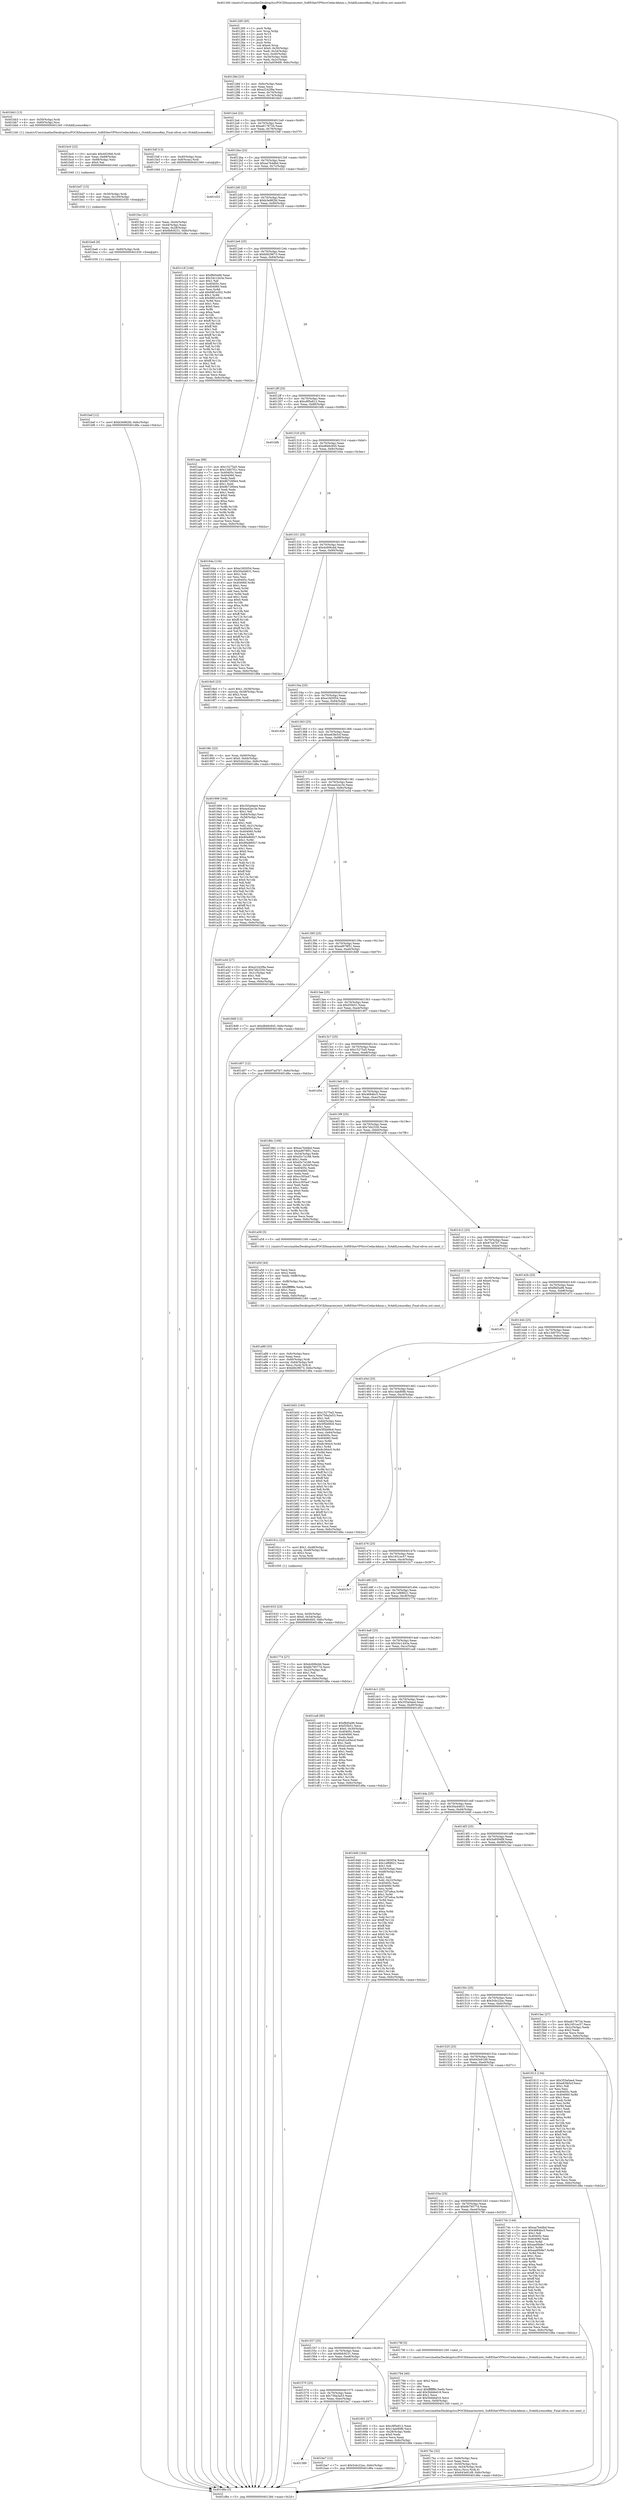 digraph "0x401260" {
  label = "0x401260 (/mnt/c/Users/mathe/Desktop/tcc/POCII/binaries/extr_SoftEtherVPNsrcCedarAdmin.c_StAddLicenseKey_Final-ollvm.out::main(0))"
  labelloc = "t"
  node[shape=record]

  Entry [label="",width=0.3,height=0.3,shape=circle,fillcolor=black,style=filled]
  "0x40128d" [label="{
     0x40128d [23]\l
     | [instrs]\l
     &nbsp;&nbsp;0x40128d \<+3\>: mov -0x6c(%rbp),%eax\l
     &nbsp;&nbsp;0x401290 \<+2\>: mov %eax,%ecx\l
     &nbsp;&nbsp;0x401292 \<+6\>: sub $0xa2242f9a,%ecx\l
     &nbsp;&nbsp;0x401298 \<+3\>: mov %eax,-0x70(%rbp)\l
     &nbsp;&nbsp;0x40129b \<+3\>: mov %ecx,-0x74(%rbp)\l
     &nbsp;&nbsp;0x40129e \<+6\>: je 0000000000401bb3 \<main+0x953\>\l
  }"]
  "0x401bb3" [label="{
     0x401bb3 [13]\l
     | [instrs]\l
     &nbsp;&nbsp;0x401bb3 \<+4\>: mov -0x50(%rbp),%rdi\l
     &nbsp;&nbsp;0x401bb7 \<+4\>: mov -0x60(%rbp),%rsi\l
     &nbsp;&nbsp;0x401bbb \<+5\>: call 0000000000401240 \<StAddLicenseKey\>\l
     | [calls]\l
     &nbsp;&nbsp;0x401240 \{1\} (/mnt/c/Users/mathe/Desktop/tcc/POCII/binaries/extr_SoftEtherVPNsrcCedarAdmin.c_StAddLicenseKey_Final-ollvm.out::StAddLicenseKey)\l
  }"]
  "0x4012a4" [label="{
     0x4012a4 [22]\l
     | [instrs]\l
     &nbsp;&nbsp;0x4012a4 \<+5\>: jmp 00000000004012a9 \<main+0x49\>\l
     &nbsp;&nbsp;0x4012a9 \<+3\>: mov -0x70(%rbp),%eax\l
     &nbsp;&nbsp;0x4012ac \<+5\>: sub $0xa6178734,%eax\l
     &nbsp;&nbsp;0x4012b1 \<+3\>: mov %eax,-0x78(%rbp)\l
     &nbsp;&nbsp;0x4012b4 \<+6\>: je 00000000004015df \<main+0x37f\>\l
  }"]
  Exit [label="",width=0.3,height=0.3,shape=circle,fillcolor=black,style=filled,peripheries=2]
  "0x4015df" [label="{
     0x4015df [13]\l
     | [instrs]\l
     &nbsp;&nbsp;0x4015df \<+4\>: mov -0x40(%rbp),%rax\l
     &nbsp;&nbsp;0x4015e3 \<+4\>: mov 0x8(%rax),%rdi\l
     &nbsp;&nbsp;0x4015e7 \<+5\>: call 0000000000401060 \<atoi@plt\>\l
     | [calls]\l
     &nbsp;&nbsp;0x401060 \{1\} (unknown)\l
  }"]
  "0x4012ba" [label="{
     0x4012ba [22]\l
     | [instrs]\l
     &nbsp;&nbsp;0x4012ba \<+5\>: jmp 00000000004012bf \<main+0x5f\>\l
     &nbsp;&nbsp;0x4012bf \<+3\>: mov -0x70(%rbp),%eax\l
     &nbsp;&nbsp;0x4012c2 \<+5\>: sub $0xaa7b4dbd,%eax\l
     &nbsp;&nbsp;0x4012c7 \<+3\>: mov %eax,-0x7c(%rbp)\l
     &nbsp;&nbsp;0x4012ca \<+6\>: je 0000000000401d32 \<main+0xad2\>\l
  }"]
  "0x401bef" [label="{
     0x401bef [12]\l
     | [instrs]\l
     &nbsp;&nbsp;0x401bef \<+7\>: movl $0xb3e982fd,-0x6c(%rbp)\l
     &nbsp;&nbsp;0x401bf6 \<+5\>: jmp 0000000000401d8a \<main+0xb2a\>\l
  }"]
  "0x401d32" [label="{
     0x401d32\l
  }", style=dashed]
  "0x4012d0" [label="{
     0x4012d0 [22]\l
     | [instrs]\l
     &nbsp;&nbsp;0x4012d0 \<+5\>: jmp 00000000004012d5 \<main+0x75\>\l
     &nbsp;&nbsp;0x4012d5 \<+3\>: mov -0x70(%rbp),%eax\l
     &nbsp;&nbsp;0x4012d8 \<+5\>: sub $0xb3e982fd,%eax\l
     &nbsp;&nbsp;0x4012dd \<+3\>: mov %eax,-0x80(%rbp)\l
     &nbsp;&nbsp;0x4012e0 \<+6\>: je 0000000000401c18 \<main+0x9b8\>\l
  }"]
  "0x401be6" [label="{
     0x401be6 [9]\l
     | [instrs]\l
     &nbsp;&nbsp;0x401be6 \<+4\>: mov -0x60(%rbp),%rdi\l
     &nbsp;&nbsp;0x401bea \<+5\>: call 0000000000401030 \<free@plt\>\l
     | [calls]\l
     &nbsp;&nbsp;0x401030 \{1\} (unknown)\l
  }"]
  "0x401c18" [label="{
     0x401c18 [144]\l
     | [instrs]\l
     &nbsp;&nbsp;0x401c18 \<+5\>: mov $0xf8d5a96,%eax\l
     &nbsp;&nbsp;0x401c1d \<+5\>: mov $0x34c1443a,%ecx\l
     &nbsp;&nbsp;0x401c22 \<+2\>: mov $0x1,%dl\l
     &nbsp;&nbsp;0x401c24 \<+7\>: mov 0x40405c,%esi\l
     &nbsp;&nbsp;0x401c2b \<+7\>: mov 0x404060,%edi\l
     &nbsp;&nbsp;0x401c32 \<+3\>: mov %esi,%r8d\l
     &nbsp;&nbsp;0x401c35 \<+7\>: add $0x68f1e302,%r8d\l
     &nbsp;&nbsp;0x401c3c \<+4\>: sub $0x1,%r8d\l
     &nbsp;&nbsp;0x401c40 \<+7\>: sub $0x68f1e302,%r8d\l
     &nbsp;&nbsp;0x401c47 \<+4\>: imul %r8d,%esi\l
     &nbsp;&nbsp;0x401c4b \<+3\>: and $0x1,%esi\l
     &nbsp;&nbsp;0x401c4e \<+3\>: cmp $0x0,%esi\l
     &nbsp;&nbsp;0x401c51 \<+4\>: sete %r9b\l
     &nbsp;&nbsp;0x401c55 \<+3\>: cmp $0xa,%edi\l
     &nbsp;&nbsp;0x401c58 \<+4\>: setl %r10b\l
     &nbsp;&nbsp;0x401c5c \<+3\>: mov %r9b,%r11b\l
     &nbsp;&nbsp;0x401c5f \<+4\>: xor $0xff,%r11b\l
     &nbsp;&nbsp;0x401c63 \<+3\>: mov %r10b,%bl\l
     &nbsp;&nbsp;0x401c66 \<+3\>: xor $0xff,%bl\l
     &nbsp;&nbsp;0x401c69 \<+3\>: xor $0x1,%dl\l
     &nbsp;&nbsp;0x401c6c \<+3\>: mov %r11b,%r14b\l
     &nbsp;&nbsp;0x401c6f \<+4\>: and $0xff,%r14b\l
     &nbsp;&nbsp;0x401c73 \<+3\>: and %dl,%r9b\l
     &nbsp;&nbsp;0x401c76 \<+3\>: mov %bl,%r15b\l
     &nbsp;&nbsp;0x401c79 \<+4\>: and $0xff,%r15b\l
     &nbsp;&nbsp;0x401c7d \<+3\>: and %dl,%r10b\l
     &nbsp;&nbsp;0x401c80 \<+3\>: or %r9b,%r14b\l
     &nbsp;&nbsp;0x401c83 \<+3\>: or %r10b,%r15b\l
     &nbsp;&nbsp;0x401c86 \<+3\>: xor %r15b,%r14b\l
     &nbsp;&nbsp;0x401c89 \<+3\>: or %bl,%r11b\l
     &nbsp;&nbsp;0x401c8c \<+4\>: xor $0xff,%r11b\l
     &nbsp;&nbsp;0x401c90 \<+3\>: or $0x1,%dl\l
     &nbsp;&nbsp;0x401c93 \<+3\>: and %dl,%r11b\l
     &nbsp;&nbsp;0x401c96 \<+3\>: or %r11b,%r14b\l
     &nbsp;&nbsp;0x401c99 \<+4\>: test $0x1,%r14b\l
     &nbsp;&nbsp;0x401c9d \<+3\>: cmovne %ecx,%eax\l
     &nbsp;&nbsp;0x401ca0 \<+3\>: mov %eax,-0x6c(%rbp)\l
     &nbsp;&nbsp;0x401ca3 \<+5\>: jmp 0000000000401d8a \<main+0xb2a\>\l
  }"]
  "0x4012e6" [label="{
     0x4012e6 [25]\l
     | [instrs]\l
     &nbsp;&nbsp;0x4012e6 \<+5\>: jmp 00000000004012eb \<main+0x8b\>\l
     &nbsp;&nbsp;0x4012eb \<+3\>: mov -0x70(%rbp),%eax\l
     &nbsp;&nbsp;0x4012ee \<+5\>: sub $0xbf429673,%eax\l
     &nbsp;&nbsp;0x4012f3 \<+6\>: mov %eax,-0x84(%rbp)\l
     &nbsp;&nbsp;0x4012f9 \<+6\>: je 0000000000401aaa \<main+0x84a\>\l
  }"]
  "0x401bd7" [label="{
     0x401bd7 [15]\l
     | [instrs]\l
     &nbsp;&nbsp;0x401bd7 \<+4\>: mov -0x50(%rbp),%rdi\l
     &nbsp;&nbsp;0x401bdb \<+6\>: mov %eax,-0x100(%rbp)\l
     &nbsp;&nbsp;0x401be1 \<+5\>: call 0000000000401030 \<free@plt\>\l
     | [calls]\l
     &nbsp;&nbsp;0x401030 \{1\} (unknown)\l
  }"]
  "0x401aaa" [label="{
     0x401aaa [88]\l
     | [instrs]\l
     &nbsp;&nbsp;0x401aaa \<+5\>: mov $0x15275a5,%eax\l
     &nbsp;&nbsp;0x401aaf \<+5\>: mov $0x13d07f1c,%ecx\l
     &nbsp;&nbsp;0x401ab4 \<+7\>: mov 0x40405c,%edx\l
     &nbsp;&nbsp;0x401abb \<+7\>: mov 0x404060,%esi\l
     &nbsp;&nbsp;0x401ac2 \<+2\>: mov %edx,%edi\l
     &nbsp;&nbsp;0x401ac4 \<+6\>: add $0x8b7269e4,%edi\l
     &nbsp;&nbsp;0x401aca \<+3\>: sub $0x1,%edi\l
     &nbsp;&nbsp;0x401acd \<+6\>: sub $0x8b7269e4,%edi\l
     &nbsp;&nbsp;0x401ad3 \<+3\>: imul %edi,%edx\l
     &nbsp;&nbsp;0x401ad6 \<+3\>: and $0x1,%edx\l
     &nbsp;&nbsp;0x401ad9 \<+3\>: cmp $0x0,%edx\l
     &nbsp;&nbsp;0x401adc \<+4\>: sete %r8b\l
     &nbsp;&nbsp;0x401ae0 \<+3\>: cmp $0xa,%esi\l
     &nbsp;&nbsp;0x401ae3 \<+4\>: setl %r9b\l
     &nbsp;&nbsp;0x401ae7 \<+3\>: mov %r8b,%r10b\l
     &nbsp;&nbsp;0x401aea \<+3\>: and %r9b,%r10b\l
     &nbsp;&nbsp;0x401aed \<+3\>: xor %r9b,%r8b\l
     &nbsp;&nbsp;0x401af0 \<+3\>: or %r8b,%r10b\l
     &nbsp;&nbsp;0x401af3 \<+4\>: test $0x1,%r10b\l
     &nbsp;&nbsp;0x401af7 \<+3\>: cmovne %ecx,%eax\l
     &nbsp;&nbsp;0x401afa \<+3\>: mov %eax,-0x6c(%rbp)\l
     &nbsp;&nbsp;0x401afd \<+5\>: jmp 0000000000401d8a \<main+0xb2a\>\l
  }"]
  "0x4012ff" [label="{
     0x4012ff [25]\l
     | [instrs]\l
     &nbsp;&nbsp;0x4012ff \<+5\>: jmp 0000000000401304 \<main+0xa4\>\l
     &nbsp;&nbsp;0x401304 \<+3\>: mov -0x70(%rbp),%eax\l
     &nbsp;&nbsp;0x401307 \<+5\>: sub $0xc8f5e812,%eax\l
     &nbsp;&nbsp;0x40130c \<+6\>: mov %eax,-0x88(%rbp)\l
     &nbsp;&nbsp;0x401312 \<+6\>: je 0000000000401bfb \<main+0x99b\>\l
  }"]
  "0x401bc0" [label="{
     0x401bc0 [23]\l
     | [instrs]\l
     &nbsp;&nbsp;0x401bc0 \<+10\>: movabs $0x4020b6,%rdi\l
     &nbsp;&nbsp;0x401bca \<+3\>: mov %eax,-0x68(%rbp)\l
     &nbsp;&nbsp;0x401bcd \<+3\>: mov -0x68(%rbp),%esi\l
     &nbsp;&nbsp;0x401bd0 \<+2\>: mov $0x0,%al\l
     &nbsp;&nbsp;0x401bd2 \<+5\>: call 0000000000401040 \<printf@plt\>\l
     | [calls]\l
     &nbsp;&nbsp;0x401040 \{1\} (unknown)\l
  }"]
  "0x401bfb" [label="{
     0x401bfb\l
  }", style=dashed]
  "0x401318" [label="{
     0x401318 [25]\l
     | [instrs]\l
     &nbsp;&nbsp;0x401318 \<+5\>: jmp 000000000040131d \<main+0xbd\>\l
     &nbsp;&nbsp;0x40131d \<+3\>: mov -0x70(%rbp),%eax\l
     &nbsp;&nbsp;0x401320 \<+5\>: sub $0xd846c845,%eax\l
     &nbsp;&nbsp;0x401325 \<+6\>: mov %eax,-0x8c(%rbp)\l
     &nbsp;&nbsp;0x40132b \<+6\>: je 000000000040164a \<main+0x3ea\>\l
  }"]
  "0x401589" [label="{
     0x401589\l
  }", style=dashed]
  "0x40164a" [label="{
     0x40164a [134]\l
     | [instrs]\l
     &nbsp;&nbsp;0x40164a \<+5\>: mov $0xe1fd3054,%eax\l
     &nbsp;&nbsp;0x40164f \<+5\>: mov $0x50a44631,%ecx\l
     &nbsp;&nbsp;0x401654 \<+2\>: mov $0x1,%dl\l
     &nbsp;&nbsp;0x401656 \<+2\>: xor %esi,%esi\l
     &nbsp;&nbsp;0x401658 \<+7\>: mov 0x40405c,%edi\l
     &nbsp;&nbsp;0x40165f \<+8\>: mov 0x404060,%r8d\l
     &nbsp;&nbsp;0x401667 \<+3\>: sub $0x1,%esi\l
     &nbsp;&nbsp;0x40166a \<+3\>: mov %edi,%r9d\l
     &nbsp;&nbsp;0x40166d \<+3\>: add %esi,%r9d\l
     &nbsp;&nbsp;0x401670 \<+4\>: imul %r9d,%edi\l
     &nbsp;&nbsp;0x401674 \<+3\>: and $0x1,%edi\l
     &nbsp;&nbsp;0x401677 \<+3\>: cmp $0x0,%edi\l
     &nbsp;&nbsp;0x40167a \<+4\>: sete %r10b\l
     &nbsp;&nbsp;0x40167e \<+4\>: cmp $0xa,%r8d\l
     &nbsp;&nbsp;0x401682 \<+4\>: setl %r11b\l
     &nbsp;&nbsp;0x401686 \<+3\>: mov %r10b,%bl\l
     &nbsp;&nbsp;0x401689 \<+3\>: xor $0xff,%bl\l
     &nbsp;&nbsp;0x40168c \<+3\>: mov %r11b,%r14b\l
     &nbsp;&nbsp;0x40168f \<+4\>: xor $0xff,%r14b\l
     &nbsp;&nbsp;0x401693 \<+3\>: xor $0x1,%dl\l
     &nbsp;&nbsp;0x401696 \<+3\>: mov %bl,%r15b\l
     &nbsp;&nbsp;0x401699 \<+4\>: and $0xff,%r15b\l
     &nbsp;&nbsp;0x40169d \<+3\>: and %dl,%r10b\l
     &nbsp;&nbsp;0x4016a0 \<+3\>: mov %r14b,%r12b\l
     &nbsp;&nbsp;0x4016a3 \<+4\>: and $0xff,%r12b\l
     &nbsp;&nbsp;0x4016a7 \<+3\>: and %dl,%r11b\l
     &nbsp;&nbsp;0x4016aa \<+3\>: or %r10b,%r15b\l
     &nbsp;&nbsp;0x4016ad \<+3\>: or %r11b,%r12b\l
     &nbsp;&nbsp;0x4016b0 \<+3\>: xor %r12b,%r15b\l
     &nbsp;&nbsp;0x4016b3 \<+3\>: or %r14b,%bl\l
     &nbsp;&nbsp;0x4016b6 \<+3\>: xor $0xff,%bl\l
     &nbsp;&nbsp;0x4016b9 \<+3\>: or $0x1,%dl\l
     &nbsp;&nbsp;0x4016bc \<+2\>: and %dl,%bl\l
     &nbsp;&nbsp;0x4016be \<+3\>: or %bl,%r15b\l
     &nbsp;&nbsp;0x4016c1 \<+4\>: test $0x1,%r15b\l
     &nbsp;&nbsp;0x4016c5 \<+3\>: cmovne %ecx,%eax\l
     &nbsp;&nbsp;0x4016c8 \<+3\>: mov %eax,-0x6c(%rbp)\l
     &nbsp;&nbsp;0x4016cb \<+5\>: jmp 0000000000401d8a \<main+0xb2a\>\l
  }"]
  "0x401331" [label="{
     0x401331 [25]\l
     | [instrs]\l
     &nbsp;&nbsp;0x401331 \<+5\>: jmp 0000000000401336 \<main+0xd6\>\l
     &nbsp;&nbsp;0x401336 \<+3\>: mov -0x70(%rbp),%eax\l
     &nbsp;&nbsp;0x401339 \<+5\>: sub $0xdc606cbb,%eax\l
     &nbsp;&nbsp;0x40133e \<+6\>: mov %eax,-0x90(%rbp)\l
     &nbsp;&nbsp;0x401344 \<+6\>: je 00000000004018e5 \<main+0x685\>\l
  }"]
  "0x401ba7" [label="{
     0x401ba7 [12]\l
     | [instrs]\l
     &nbsp;&nbsp;0x401ba7 \<+7\>: movl $0x5cbc22ac,-0x6c(%rbp)\l
     &nbsp;&nbsp;0x401bae \<+5\>: jmp 0000000000401d8a \<main+0xb2a\>\l
  }"]
  "0x4018e5" [label="{
     0x4018e5 [23]\l
     | [instrs]\l
     &nbsp;&nbsp;0x4018e5 \<+7\>: movl $0x1,-0x58(%rbp)\l
     &nbsp;&nbsp;0x4018ec \<+4\>: movslq -0x58(%rbp),%rax\l
     &nbsp;&nbsp;0x4018f0 \<+4\>: shl $0x2,%rax\l
     &nbsp;&nbsp;0x4018f4 \<+3\>: mov %rax,%rdi\l
     &nbsp;&nbsp;0x4018f7 \<+5\>: call 0000000000401050 \<malloc@plt\>\l
     | [calls]\l
     &nbsp;&nbsp;0x401050 \{1\} (unknown)\l
  }"]
  "0x40134a" [label="{
     0x40134a [25]\l
     | [instrs]\l
     &nbsp;&nbsp;0x40134a \<+5\>: jmp 000000000040134f \<main+0xef\>\l
     &nbsp;&nbsp;0x40134f \<+3\>: mov -0x70(%rbp),%eax\l
     &nbsp;&nbsp;0x401352 \<+5\>: sub $0xe1fd3054,%eax\l
     &nbsp;&nbsp;0x401357 \<+6\>: mov %eax,-0x94(%rbp)\l
     &nbsp;&nbsp;0x40135d \<+6\>: je 0000000000401d26 \<main+0xac6\>\l
  }"]
  "0x401a89" [label="{
     0x401a89 [33]\l
     | [instrs]\l
     &nbsp;&nbsp;0x401a89 \<+6\>: mov -0xfc(%rbp),%ecx\l
     &nbsp;&nbsp;0x401a8f \<+3\>: imul %eax,%ecx\l
     &nbsp;&nbsp;0x401a92 \<+4\>: mov -0x60(%rbp),%rdi\l
     &nbsp;&nbsp;0x401a96 \<+4\>: movslq -0x64(%rbp),%r8\l
     &nbsp;&nbsp;0x401a9a \<+4\>: mov %ecx,(%rdi,%r8,4)\l
     &nbsp;&nbsp;0x401a9e \<+7\>: movl $0xbf429673,-0x6c(%rbp)\l
     &nbsp;&nbsp;0x401aa5 \<+5\>: jmp 0000000000401d8a \<main+0xb2a\>\l
  }"]
  "0x401d26" [label="{
     0x401d26\l
  }", style=dashed]
  "0x401363" [label="{
     0x401363 [25]\l
     | [instrs]\l
     &nbsp;&nbsp;0x401363 \<+5\>: jmp 0000000000401368 \<main+0x108\>\l
     &nbsp;&nbsp;0x401368 \<+3\>: mov -0x70(%rbp),%eax\l
     &nbsp;&nbsp;0x40136b \<+5\>: sub $0xe63fe5cf,%eax\l
     &nbsp;&nbsp;0x401370 \<+6\>: mov %eax,-0x98(%rbp)\l
     &nbsp;&nbsp;0x401376 \<+6\>: je 0000000000401999 \<main+0x739\>\l
  }"]
  "0x401a5d" [label="{
     0x401a5d [44]\l
     | [instrs]\l
     &nbsp;&nbsp;0x401a5d \<+2\>: xor %ecx,%ecx\l
     &nbsp;&nbsp;0x401a5f \<+5\>: mov $0x2,%edx\l
     &nbsp;&nbsp;0x401a64 \<+6\>: mov %edx,-0xf8(%rbp)\l
     &nbsp;&nbsp;0x401a6a \<+1\>: cltd\l
     &nbsp;&nbsp;0x401a6b \<+6\>: mov -0xf8(%rbp),%esi\l
     &nbsp;&nbsp;0x401a71 \<+2\>: idiv %esi\l
     &nbsp;&nbsp;0x401a73 \<+6\>: imul $0xfffffffe,%edx,%edx\l
     &nbsp;&nbsp;0x401a79 \<+3\>: sub $0x1,%ecx\l
     &nbsp;&nbsp;0x401a7c \<+2\>: sub %ecx,%edx\l
     &nbsp;&nbsp;0x401a7e \<+6\>: mov %edx,-0xfc(%rbp)\l
     &nbsp;&nbsp;0x401a84 \<+5\>: call 0000000000401160 \<next_i\>\l
     | [calls]\l
     &nbsp;&nbsp;0x401160 \{1\} (/mnt/c/Users/mathe/Desktop/tcc/POCII/binaries/extr_SoftEtherVPNsrcCedarAdmin.c_StAddLicenseKey_Final-ollvm.out::next_i)\l
  }"]
  "0x401999" [label="{
     0x401999 [164]\l
     | [instrs]\l
     &nbsp;&nbsp;0x401999 \<+5\>: mov $0x355a0ae4,%eax\l
     &nbsp;&nbsp;0x40199e \<+5\>: mov $0xea42ec3e,%ecx\l
     &nbsp;&nbsp;0x4019a3 \<+2\>: mov $0x1,%dl\l
     &nbsp;&nbsp;0x4019a5 \<+3\>: mov -0x64(%rbp),%esi\l
     &nbsp;&nbsp;0x4019a8 \<+3\>: cmp -0x58(%rbp),%esi\l
     &nbsp;&nbsp;0x4019ab \<+4\>: setl %dil\l
     &nbsp;&nbsp;0x4019af \<+4\>: and $0x1,%dil\l
     &nbsp;&nbsp;0x4019b3 \<+4\>: mov %dil,-0x21(%rbp)\l
     &nbsp;&nbsp;0x4019b7 \<+7\>: mov 0x40405c,%esi\l
     &nbsp;&nbsp;0x4019be \<+8\>: mov 0x404060,%r8d\l
     &nbsp;&nbsp;0x4019c6 \<+3\>: mov %esi,%r9d\l
     &nbsp;&nbsp;0x4019c9 \<+7\>: add $0x80e86927,%r9d\l
     &nbsp;&nbsp;0x4019d0 \<+4\>: sub $0x1,%r9d\l
     &nbsp;&nbsp;0x4019d4 \<+7\>: sub $0x80e86927,%r9d\l
     &nbsp;&nbsp;0x4019db \<+4\>: imul %r9d,%esi\l
     &nbsp;&nbsp;0x4019df \<+3\>: and $0x1,%esi\l
     &nbsp;&nbsp;0x4019e2 \<+3\>: cmp $0x0,%esi\l
     &nbsp;&nbsp;0x4019e5 \<+4\>: sete %dil\l
     &nbsp;&nbsp;0x4019e9 \<+4\>: cmp $0xa,%r8d\l
     &nbsp;&nbsp;0x4019ed \<+4\>: setl %r10b\l
     &nbsp;&nbsp;0x4019f1 \<+3\>: mov %dil,%r11b\l
     &nbsp;&nbsp;0x4019f4 \<+4\>: xor $0xff,%r11b\l
     &nbsp;&nbsp;0x4019f8 \<+3\>: mov %r10b,%bl\l
     &nbsp;&nbsp;0x4019fb \<+3\>: xor $0xff,%bl\l
     &nbsp;&nbsp;0x4019fe \<+3\>: xor $0x0,%dl\l
     &nbsp;&nbsp;0x401a01 \<+3\>: mov %r11b,%r14b\l
     &nbsp;&nbsp;0x401a04 \<+4\>: and $0x0,%r14b\l
     &nbsp;&nbsp;0x401a08 \<+3\>: and %dl,%dil\l
     &nbsp;&nbsp;0x401a0b \<+3\>: mov %bl,%r15b\l
     &nbsp;&nbsp;0x401a0e \<+4\>: and $0x0,%r15b\l
     &nbsp;&nbsp;0x401a12 \<+3\>: and %dl,%r10b\l
     &nbsp;&nbsp;0x401a15 \<+3\>: or %dil,%r14b\l
     &nbsp;&nbsp;0x401a18 \<+3\>: or %r10b,%r15b\l
     &nbsp;&nbsp;0x401a1b \<+3\>: xor %r15b,%r14b\l
     &nbsp;&nbsp;0x401a1e \<+3\>: or %bl,%r11b\l
     &nbsp;&nbsp;0x401a21 \<+4\>: xor $0xff,%r11b\l
     &nbsp;&nbsp;0x401a25 \<+3\>: or $0x0,%dl\l
     &nbsp;&nbsp;0x401a28 \<+3\>: and %dl,%r11b\l
     &nbsp;&nbsp;0x401a2b \<+3\>: or %r11b,%r14b\l
     &nbsp;&nbsp;0x401a2e \<+4\>: test $0x1,%r14b\l
     &nbsp;&nbsp;0x401a32 \<+3\>: cmovne %ecx,%eax\l
     &nbsp;&nbsp;0x401a35 \<+3\>: mov %eax,-0x6c(%rbp)\l
     &nbsp;&nbsp;0x401a38 \<+5\>: jmp 0000000000401d8a \<main+0xb2a\>\l
  }"]
  "0x40137c" [label="{
     0x40137c [25]\l
     | [instrs]\l
     &nbsp;&nbsp;0x40137c \<+5\>: jmp 0000000000401381 \<main+0x121\>\l
     &nbsp;&nbsp;0x401381 \<+3\>: mov -0x70(%rbp),%eax\l
     &nbsp;&nbsp;0x401384 \<+5\>: sub $0xea42ec3e,%eax\l
     &nbsp;&nbsp;0x401389 \<+6\>: mov %eax,-0x9c(%rbp)\l
     &nbsp;&nbsp;0x40138f \<+6\>: je 0000000000401a3d \<main+0x7dd\>\l
  }"]
  "0x4018fc" [label="{
     0x4018fc [23]\l
     | [instrs]\l
     &nbsp;&nbsp;0x4018fc \<+4\>: mov %rax,-0x60(%rbp)\l
     &nbsp;&nbsp;0x401900 \<+7\>: movl $0x0,-0x64(%rbp)\l
     &nbsp;&nbsp;0x401907 \<+7\>: movl $0x5cbc22ac,-0x6c(%rbp)\l
     &nbsp;&nbsp;0x40190e \<+5\>: jmp 0000000000401d8a \<main+0xb2a\>\l
  }"]
  "0x401a3d" [label="{
     0x401a3d [27]\l
     | [instrs]\l
     &nbsp;&nbsp;0x401a3d \<+5\>: mov $0xa2242f9a,%eax\l
     &nbsp;&nbsp;0x401a42 \<+5\>: mov $0x7eb2330,%ecx\l
     &nbsp;&nbsp;0x401a47 \<+3\>: mov -0x21(%rbp),%dl\l
     &nbsp;&nbsp;0x401a4a \<+3\>: test $0x1,%dl\l
     &nbsp;&nbsp;0x401a4d \<+3\>: cmovne %ecx,%eax\l
     &nbsp;&nbsp;0x401a50 \<+3\>: mov %eax,-0x6c(%rbp)\l
     &nbsp;&nbsp;0x401a53 \<+5\>: jmp 0000000000401d8a \<main+0xb2a\>\l
  }"]
  "0x401395" [label="{
     0x401395 [25]\l
     | [instrs]\l
     &nbsp;&nbsp;0x401395 \<+5\>: jmp 000000000040139a \<main+0x13a\>\l
     &nbsp;&nbsp;0x40139a \<+3\>: mov -0x70(%rbp),%eax\l
     &nbsp;&nbsp;0x40139d \<+5\>: sub $0xed979f51,%eax\l
     &nbsp;&nbsp;0x4013a2 \<+6\>: mov %eax,-0xa0(%rbp)\l
     &nbsp;&nbsp;0x4013a8 \<+6\>: je 00000000004018d9 \<main+0x679\>\l
  }"]
  "0x4017bc" [label="{
     0x4017bc [32]\l
     | [instrs]\l
     &nbsp;&nbsp;0x4017bc \<+6\>: mov -0xf4(%rbp),%ecx\l
     &nbsp;&nbsp;0x4017c2 \<+3\>: imul %eax,%ecx\l
     &nbsp;&nbsp;0x4017c5 \<+4\>: mov -0x50(%rbp),%rsi\l
     &nbsp;&nbsp;0x4017c9 \<+4\>: movslq -0x54(%rbp),%rdi\l
     &nbsp;&nbsp;0x4017cd \<+3\>: mov %ecx,(%rsi,%rdi,4)\l
     &nbsp;&nbsp;0x4017d0 \<+7\>: movl $0x643e91d9,-0x6c(%rbp)\l
     &nbsp;&nbsp;0x4017d7 \<+5\>: jmp 0000000000401d8a \<main+0xb2a\>\l
  }"]
  "0x4018d9" [label="{
     0x4018d9 [12]\l
     | [instrs]\l
     &nbsp;&nbsp;0x4018d9 \<+7\>: movl $0xd846c845,-0x6c(%rbp)\l
     &nbsp;&nbsp;0x4018e0 \<+5\>: jmp 0000000000401d8a \<main+0xb2a\>\l
  }"]
  "0x4013ae" [label="{
     0x4013ae [25]\l
     | [instrs]\l
     &nbsp;&nbsp;0x4013ae \<+5\>: jmp 00000000004013b3 \<main+0x153\>\l
     &nbsp;&nbsp;0x4013b3 \<+3\>: mov -0x70(%rbp),%eax\l
     &nbsp;&nbsp;0x4013b6 \<+5\>: sub $0xf35b51,%eax\l
     &nbsp;&nbsp;0x4013bb \<+6\>: mov %eax,-0xa4(%rbp)\l
     &nbsp;&nbsp;0x4013c1 \<+6\>: je 0000000000401d07 \<main+0xaa7\>\l
  }"]
  "0x401794" [label="{
     0x401794 [40]\l
     | [instrs]\l
     &nbsp;&nbsp;0x401794 \<+5\>: mov $0x2,%ecx\l
     &nbsp;&nbsp;0x401799 \<+1\>: cltd\l
     &nbsp;&nbsp;0x40179a \<+2\>: idiv %ecx\l
     &nbsp;&nbsp;0x40179c \<+6\>: imul $0xfffffffe,%edx,%ecx\l
     &nbsp;&nbsp;0x4017a2 \<+6\>: add $0x5bbbbd16,%ecx\l
     &nbsp;&nbsp;0x4017a8 \<+3\>: add $0x1,%ecx\l
     &nbsp;&nbsp;0x4017ab \<+6\>: sub $0x5bbbbd16,%ecx\l
     &nbsp;&nbsp;0x4017b1 \<+6\>: mov %ecx,-0xf4(%rbp)\l
     &nbsp;&nbsp;0x4017b7 \<+5\>: call 0000000000401160 \<next_i\>\l
     | [calls]\l
     &nbsp;&nbsp;0x401160 \{1\} (/mnt/c/Users/mathe/Desktop/tcc/POCII/binaries/extr_SoftEtherVPNsrcCedarAdmin.c_StAddLicenseKey_Final-ollvm.out::next_i)\l
  }"]
  "0x401d07" [label="{
     0x401d07 [12]\l
     | [instrs]\l
     &nbsp;&nbsp;0x401d07 \<+7\>: movl $0x97a47b7,-0x6c(%rbp)\l
     &nbsp;&nbsp;0x401d0e \<+5\>: jmp 0000000000401d8a \<main+0xb2a\>\l
  }"]
  "0x4013c7" [label="{
     0x4013c7 [25]\l
     | [instrs]\l
     &nbsp;&nbsp;0x4013c7 \<+5\>: jmp 00000000004013cc \<main+0x16c\>\l
     &nbsp;&nbsp;0x4013cc \<+3\>: mov -0x70(%rbp),%eax\l
     &nbsp;&nbsp;0x4013cf \<+5\>: sub $0x15275a5,%eax\l
     &nbsp;&nbsp;0x4013d4 \<+6\>: mov %eax,-0xa8(%rbp)\l
     &nbsp;&nbsp;0x4013da \<+6\>: je 0000000000401d5d \<main+0xafd\>\l
  }"]
  "0x401633" [label="{
     0x401633 [23]\l
     | [instrs]\l
     &nbsp;&nbsp;0x401633 \<+4\>: mov %rax,-0x50(%rbp)\l
     &nbsp;&nbsp;0x401637 \<+7\>: movl $0x0,-0x54(%rbp)\l
     &nbsp;&nbsp;0x40163e \<+7\>: movl $0xd846c845,-0x6c(%rbp)\l
     &nbsp;&nbsp;0x401645 \<+5\>: jmp 0000000000401d8a \<main+0xb2a\>\l
  }"]
  "0x401d5d" [label="{
     0x401d5d\l
  }", style=dashed]
  "0x4013e0" [label="{
     0x4013e0 [25]\l
     | [instrs]\l
     &nbsp;&nbsp;0x4013e0 \<+5\>: jmp 00000000004013e5 \<main+0x185\>\l
     &nbsp;&nbsp;0x4013e5 \<+3\>: mov -0x70(%rbp),%eax\l
     &nbsp;&nbsp;0x4013e8 \<+5\>: sub $0x4684bc5,%eax\l
     &nbsp;&nbsp;0x4013ed \<+6\>: mov %eax,-0xac(%rbp)\l
     &nbsp;&nbsp;0x4013f3 \<+6\>: je 000000000040186c \<main+0x60c\>\l
  }"]
  "0x401570" [label="{
     0x401570 [25]\l
     | [instrs]\l
     &nbsp;&nbsp;0x401570 \<+5\>: jmp 0000000000401575 \<main+0x315\>\l
     &nbsp;&nbsp;0x401575 \<+3\>: mov -0x70(%rbp),%eax\l
     &nbsp;&nbsp;0x401578 \<+5\>: sub $0x756a3a53,%eax\l
     &nbsp;&nbsp;0x40157d \<+6\>: mov %eax,-0xec(%rbp)\l
     &nbsp;&nbsp;0x401583 \<+6\>: je 0000000000401ba7 \<main+0x947\>\l
  }"]
  "0x40186c" [label="{
     0x40186c [109]\l
     | [instrs]\l
     &nbsp;&nbsp;0x40186c \<+5\>: mov $0xaa7b4dbd,%eax\l
     &nbsp;&nbsp;0x401871 \<+5\>: mov $0xed979f51,%ecx\l
     &nbsp;&nbsp;0x401876 \<+3\>: mov -0x54(%rbp),%edx\l
     &nbsp;&nbsp;0x401879 \<+6\>: add $0xd3c7e186,%edx\l
     &nbsp;&nbsp;0x40187f \<+3\>: add $0x1,%edx\l
     &nbsp;&nbsp;0x401882 \<+6\>: sub $0xd3c7e186,%edx\l
     &nbsp;&nbsp;0x401888 \<+3\>: mov %edx,-0x54(%rbp)\l
     &nbsp;&nbsp;0x40188b \<+7\>: mov 0x40405c,%edx\l
     &nbsp;&nbsp;0x401892 \<+7\>: mov 0x404060,%esi\l
     &nbsp;&nbsp;0x401899 \<+2\>: mov %edx,%edi\l
     &nbsp;&nbsp;0x40189b \<+6\>: add $0xcc305a47,%edi\l
     &nbsp;&nbsp;0x4018a1 \<+3\>: sub $0x1,%edi\l
     &nbsp;&nbsp;0x4018a4 \<+6\>: sub $0xcc305a47,%edi\l
     &nbsp;&nbsp;0x4018aa \<+3\>: imul %edi,%edx\l
     &nbsp;&nbsp;0x4018ad \<+3\>: and $0x1,%edx\l
     &nbsp;&nbsp;0x4018b0 \<+3\>: cmp $0x0,%edx\l
     &nbsp;&nbsp;0x4018b3 \<+4\>: sete %r8b\l
     &nbsp;&nbsp;0x4018b7 \<+3\>: cmp $0xa,%esi\l
     &nbsp;&nbsp;0x4018ba \<+4\>: setl %r9b\l
     &nbsp;&nbsp;0x4018be \<+3\>: mov %r8b,%r10b\l
     &nbsp;&nbsp;0x4018c1 \<+3\>: and %r9b,%r10b\l
     &nbsp;&nbsp;0x4018c4 \<+3\>: xor %r9b,%r8b\l
     &nbsp;&nbsp;0x4018c7 \<+3\>: or %r8b,%r10b\l
     &nbsp;&nbsp;0x4018ca \<+4\>: test $0x1,%r10b\l
     &nbsp;&nbsp;0x4018ce \<+3\>: cmovne %ecx,%eax\l
     &nbsp;&nbsp;0x4018d1 \<+3\>: mov %eax,-0x6c(%rbp)\l
     &nbsp;&nbsp;0x4018d4 \<+5\>: jmp 0000000000401d8a \<main+0xb2a\>\l
  }"]
  "0x4013f9" [label="{
     0x4013f9 [25]\l
     | [instrs]\l
     &nbsp;&nbsp;0x4013f9 \<+5\>: jmp 00000000004013fe \<main+0x19e\>\l
     &nbsp;&nbsp;0x4013fe \<+3\>: mov -0x70(%rbp),%eax\l
     &nbsp;&nbsp;0x401401 \<+5\>: sub $0x7eb2330,%eax\l
     &nbsp;&nbsp;0x401406 \<+6\>: mov %eax,-0xb0(%rbp)\l
     &nbsp;&nbsp;0x40140c \<+6\>: je 0000000000401a58 \<main+0x7f8\>\l
  }"]
  "0x401601" [label="{
     0x401601 [27]\l
     | [instrs]\l
     &nbsp;&nbsp;0x401601 \<+5\>: mov $0xc8f5e812,%eax\l
     &nbsp;&nbsp;0x401606 \<+5\>: mov $0x14ab80fb,%ecx\l
     &nbsp;&nbsp;0x40160b \<+3\>: mov -0x28(%rbp),%edx\l
     &nbsp;&nbsp;0x40160e \<+3\>: cmp $0x0,%edx\l
     &nbsp;&nbsp;0x401611 \<+3\>: cmove %ecx,%eax\l
     &nbsp;&nbsp;0x401614 \<+3\>: mov %eax,-0x6c(%rbp)\l
     &nbsp;&nbsp;0x401617 \<+5\>: jmp 0000000000401d8a \<main+0xb2a\>\l
  }"]
  "0x401a58" [label="{
     0x401a58 [5]\l
     | [instrs]\l
     &nbsp;&nbsp;0x401a58 \<+5\>: call 0000000000401160 \<next_i\>\l
     | [calls]\l
     &nbsp;&nbsp;0x401160 \{1\} (/mnt/c/Users/mathe/Desktop/tcc/POCII/binaries/extr_SoftEtherVPNsrcCedarAdmin.c_StAddLicenseKey_Final-ollvm.out::next_i)\l
  }"]
  "0x401412" [label="{
     0x401412 [25]\l
     | [instrs]\l
     &nbsp;&nbsp;0x401412 \<+5\>: jmp 0000000000401417 \<main+0x1b7\>\l
     &nbsp;&nbsp;0x401417 \<+3\>: mov -0x70(%rbp),%eax\l
     &nbsp;&nbsp;0x40141a \<+5\>: sub $0x97a47b7,%eax\l
     &nbsp;&nbsp;0x40141f \<+6\>: mov %eax,-0xb4(%rbp)\l
     &nbsp;&nbsp;0x401425 \<+6\>: je 0000000000401d13 \<main+0xab3\>\l
  }"]
  "0x401557" [label="{
     0x401557 [25]\l
     | [instrs]\l
     &nbsp;&nbsp;0x401557 \<+5\>: jmp 000000000040155c \<main+0x2fc\>\l
     &nbsp;&nbsp;0x40155c \<+3\>: mov -0x70(%rbp),%eax\l
     &nbsp;&nbsp;0x40155f \<+5\>: sub $0x6bfc9231,%eax\l
     &nbsp;&nbsp;0x401564 \<+6\>: mov %eax,-0xe8(%rbp)\l
     &nbsp;&nbsp;0x40156a \<+6\>: je 0000000000401601 \<main+0x3a1\>\l
  }"]
  "0x401d13" [label="{
     0x401d13 [19]\l
     | [instrs]\l
     &nbsp;&nbsp;0x401d13 \<+3\>: mov -0x30(%rbp),%eax\l
     &nbsp;&nbsp;0x401d16 \<+7\>: add $0xe0,%rsp\l
     &nbsp;&nbsp;0x401d1d \<+1\>: pop %rbx\l
     &nbsp;&nbsp;0x401d1e \<+2\>: pop %r12\l
     &nbsp;&nbsp;0x401d20 \<+2\>: pop %r14\l
     &nbsp;&nbsp;0x401d22 \<+2\>: pop %r15\l
     &nbsp;&nbsp;0x401d24 \<+1\>: pop %rbp\l
     &nbsp;&nbsp;0x401d25 \<+1\>: ret\l
  }"]
  "0x40142b" [label="{
     0x40142b [25]\l
     | [instrs]\l
     &nbsp;&nbsp;0x40142b \<+5\>: jmp 0000000000401430 \<main+0x1d0\>\l
     &nbsp;&nbsp;0x401430 \<+3\>: mov -0x70(%rbp),%eax\l
     &nbsp;&nbsp;0x401433 \<+5\>: sub $0xf8d5a96,%eax\l
     &nbsp;&nbsp;0x401438 \<+6\>: mov %eax,-0xb8(%rbp)\l
     &nbsp;&nbsp;0x40143e \<+6\>: je 0000000000401d7c \<main+0xb1c\>\l
  }"]
  "0x40178f" [label="{
     0x40178f [5]\l
     | [instrs]\l
     &nbsp;&nbsp;0x40178f \<+5\>: call 0000000000401160 \<next_i\>\l
     | [calls]\l
     &nbsp;&nbsp;0x401160 \{1\} (/mnt/c/Users/mathe/Desktop/tcc/POCII/binaries/extr_SoftEtherVPNsrcCedarAdmin.c_StAddLicenseKey_Final-ollvm.out::next_i)\l
  }"]
  "0x401d7c" [label="{
     0x401d7c\l
  }", style=dashed]
  "0x401444" [label="{
     0x401444 [25]\l
     | [instrs]\l
     &nbsp;&nbsp;0x401444 \<+5\>: jmp 0000000000401449 \<main+0x1e9\>\l
     &nbsp;&nbsp;0x401449 \<+3\>: mov -0x70(%rbp),%eax\l
     &nbsp;&nbsp;0x40144c \<+5\>: sub $0x13d07f1c,%eax\l
     &nbsp;&nbsp;0x401451 \<+6\>: mov %eax,-0xbc(%rbp)\l
     &nbsp;&nbsp;0x401457 \<+6\>: je 0000000000401b02 \<main+0x8a2\>\l
  }"]
  "0x40153e" [label="{
     0x40153e [25]\l
     | [instrs]\l
     &nbsp;&nbsp;0x40153e \<+5\>: jmp 0000000000401543 \<main+0x2e3\>\l
     &nbsp;&nbsp;0x401543 \<+3\>: mov -0x70(%rbp),%eax\l
     &nbsp;&nbsp;0x401546 \<+5\>: sub $0x6b79577d,%eax\l
     &nbsp;&nbsp;0x40154b \<+6\>: mov %eax,-0xe4(%rbp)\l
     &nbsp;&nbsp;0x401551 \<+6\>: je 000000000040178f \<main+0x52f\>\l
  }"]
  "0x401b02" [label="{
     0x401b02 [165]\l
     | [instrs]\l
     &nbsp;&nbsp;0x401b02 \<+5\>: mov $0x15275a5,%eax\l
     &nbsp;&nbsp;0x401b07 \<+5\>: mov $0x756a3a53,%ecx\l
     &nbsp;&nbsp;0x401b0c \<+2\>: mov $0x1,%dl\l
     &nbsp;&nbsp;0x401b0e \<+3\>: mov -0x64(%rbp),%esi\l
     &nbsp;&nbsp;0x401b11 \<+6\>: add $0x5f5b69c6,%esi\l
     &nbsp;&nbsp;0x401b17 \<+3\>: add $0x1,%esi\l
     &nbsp;&nbsp;0x401b1a \<+6\>: sub $0x5f5b69c6,%esi\l
     &nbsp;&nbsp;0x401b20 \<+3\>: mov %esi,-0x64(%rbp)\l
     &nbsp;&nbsp;0x401b23 \<+7\>: mov 0x40405c,%esi\l
     &nbsp;&nbsp;0x401b2a \<+7\>: mov 0x404060,%edi\l
     &nbsp;&nbsp;0x401b31 \<+3\>: mov %esi,%r8d\l
     &nbsp;&nbsp;0x401b34 \<+7\>: add $0x8c364c0,%r8d\l
     &nbsp;&nbsp;0x401b3b \<+4\>: sub $0x1,%r8d\l
     &nbsp;&nbsp;0x401b3f \<+7\>: sub $0x8c364c0,%r8d\l
     &nbsp;&nbsp;0x401b46 \<+4\>: imul %r8d,%esi\l
     &nbsp;&nbsp;0x401b4a \<+3\>: and $0x1,%esi\l
     &nbsp;&nbsp;0x401b4d \<+3\>: cmp $0x0,%esi\l
     &nbsp;&nbsp;0x401b50 \<+4\>: sete %r9b\l
     &nbsp;&nbsp;0x401b54 \<+3\>: cmp $0xa,%edi\l
     &nbsp;&nbsp;0x401b57 \<+4\>: setl %r10b\l
     &nbsp;&nbsp;0x401b5b \<+3\>: mov %r9b,%r11b\l
     &nbsp;&nbsp;0x401b5e \<+4\>: xor $0xff,%r11b\l
     &nbsp;&nbsp;0x401b62 \<+3\>: mov %r10b,%bl\l
     &nbsp;&nbsp;0x401b65 \<+3\>: xor $0xff,%bl\l
     &nbsp;&nbsp;0x401b68 \<+3\>: xor $0x0,%dl\l
     &nbsp;&nbsp;0x401b6b \<+3\>: mov %r11b,%r14b\l
     &nbsp;&nbsp;0x401b6e \<+4\>: and $0x0,%r14b\l
     &nbsp;&nbsp;0x401b72 \<+3\>: and %dl,%r9b\l
     &nbsp;&nbsp;0x401b75 \<+3\>: mov %bl,%r15b\l
     &nbsp;&nbsp;0x401b78 \<+4\>: and $0x0,%r15b\l
     &nbsp;&nbsp;0x401b7c \<+3\>: and %dl,%r10b\l
     &nbsp;&nbsp;0x401b7f \<+3\>: or %r9b,%r14b\l
     &nbsp;&nbsp;0x401b82 \<+3\>: or %r10b,%r15b\l
     &nbsp;&nbsp;0x401b85 \<+3\>: xor %r15b,%r14b\l
     &nbsp;&nbsp;0x401b88 \<+3\>: or %bl,%r11b\l
     &nbsp;&nbsp;0x401b8b \<+4\>: xor $0xff,%r11b\l
     &nbsp;&nbsp;0x401b8f \<+3\>: or $0x0,%dl\l
     &nbsp;&nbsp;0x401b92 \<+3\>: and %dl,%r11b\l
     &nbsp;&nbsp;0x401b95 \<+3\>: or %r11b,%r14b\l
     &nbsp;&nbsp;0x401b98 \<+4\>: test $0x1,%r14b\l
     &nbsp;&nbsp;0x401b9c \<+3\>: cmovne %ecx,%eax\l
     &nbsp;&nbsp;0x401b9f \<+3\>: mov %eax,-0x6c(%rbp)\l
     &nbsp;&nbsp;0x401ba2 \<+5\>: jmp 0000000000401d8a \<main+0xb2a\>\l
  }"]
  "0x40145d" [label="{
     0x40145d [25]\l
     | [instrs]\l
     &nbsp;&nbsp;0x40145d \<+5\>: jmp 0000000000401462 \<main+0x202\>\l
     &nbsp;&nbsp;0x401462 \<+3\>: mov -0x70(%rbp),%eax\l
     &nbsp;&nbsp;0x401465 \<+5\>: sub $0x14ab80fb,%eax\l
     &nbsp;&nbsp;0x40146a \<+6\>: mov %eax,-0xc0(%rbp)\l
     &nbsp;&nbsp;0x401470 \<+6\>: je 000000000040161c \<main+0x3bc\>\l
  }"]
  "0x4017dc" [label="{
     0x4017dc [144]\l
     | [instrs]\l
     &nbsp;&nbsp;0x4017dc \<+5\>: mov $0xaa7b4dbd,%eax\l
     &nbsp;&nbsp;0x4017e1 \<+5\>: mov $0x4684bc5,%ecx\l
     &nbsp;&nbsp;0x4017e6 \<+2\>: mov $0x1,%dl\l
     &nbsp;&nbsp;0x4017e8 \<+7\>: mov 0x40405c,%esi\l
     &nbsp;&nbsp;0x4017ef \<+7\>: mov 0x404060,%edi\l
     &nbsp;&nbsp;0x4017f6 \<+3\>: mov %esi,%r8d\l
     &nbsp;&nbsp;0x4017f9 \<+7\>: add $0xaad0b8e7,%r8d\l
     &nbsp;&nbsp;0x401800 \<+4\>: sub $0x1,%r8d\l
     &nbsp;&nbsp;0x401804 \<+7\>: sub $0xaad0b8e7,%r8d\l
     &nbsp;&nbsp;0x40180b \<+4\>: imul %r8d,%esi\l
     &nbsp;&nbsp;0x40180f \<+3\>: and $0x1,%esi\l
     &nbsp;&nbsp;0x401812 \<+3\>: cmp $0x0,%esi\l
     &nbsp;&nbsp;0x401815 \<+4\>: sete %r9b\l
     &nbsp;&nbsp;0x401819 \<+3\>: cmp $0xa,%edi\l
     &nbsp;&nbsp;0x40181c \<+4\>: setl %r10b\l
     &nbsp;&nbsp;0x401820 \<+3\>: mov %r9b,%r11b\l
     &nbsp;&nbsp;0x401823 \<+4\>: xor $0xff,%r11b\l
     &nbsp;&nbsp;0x401827 \<+3\>: mov %r10b,%bl\l
     &nbsp;&nbsp;0x40182a \<+3\>: xor $0xff,%bl\l
     &nbsp;&nbsp;0x40182d \<+3\>: xor $0x0,%dl\l
     &nbsp;&nbsp;0x401830 \<+3\>: mov %r11b,%r14b\l
     &nbsp;&nbsp;0x401833 \<+4\>: and $0x0,%r14b\l
     &nbsp;&nbsp;0x401837 \<+3\>: and %dl,%r9b\l
     &nbsp;&nbsp;0x40183a \<+3\>: mov %bl,%r15b\l
     &nbsp;&nbsp;0x40183d \<+4\>: and $0x0,%r15b\l
     &nbsp;&nbsp;0x401841 \<+3\>: and %dl,%r10b\l
     &nbsp;&nbsp;0x401844 \<+3\>: or %r9b,%r14b\l
     &nbsp;&nbsp;0x401847 \<+3\>: or %r10b,%r15b\l
     &nbsp;&nbsp;0x40184a \<+3\>: xor %r15b,%r14b\l
     &nbsp;&nbsp;0x40184d \<+3\>: or %bl,%r11b\l
     &nbsp;&nbsp;0x401850 \<+4\>: xor $0xff,%r11b\l
     &nbsp;&nbsp;0x401854 \<+3\>: or $0x0,%dl\l
     &nbsp;&nbsp;0x401857 \<+3\>: and %dl,%r11b\l
     &nbsp;&nbsp;0x40185a \<+3\>: or %r11b,%r14b\l
     &nbsp;&nbsp;0x40185d \<+4\>: test $0x1,%r14b\l
     &nbsp;&nbsp;0x401861 \<+3\>: cmovne %ecx,%eax\l
     &nbsp;&nbsp;0x401864 \<+3\>: mov %eax,-0x6c(%rbp)\l
     &nbsp;&nbsp;0x401867 \<+5\>: jmp 0000000000401d8a \<main+0xb2a\>\l
  }"]
  "0x40161c" [label="{
     0x40161c [23]\l
     | [instrs]\l
     &nbsp;&nbsp;0x40161c \<+7\>: movl $0x1,-0x48(%rbp)\l
     &nbsp;&nbsp;0x401623 \<+4\>: movslq -0x48(%rbp),%rax\l
     &nbsp;&nbsp;0x401627 \<+4\>: shl $0x2,%rax\l
     &nbsp;&nbsp;0x40162b \<+3\>: mov %rax,%rdi\l
     &nbsp;&nbsp;0x40162e \<+5\>: call 0000000000401050 \<malloc@plt\>\l
     | [calls]\l
     &nbsp;&nbsp;0x401050 \{1\} (unknown)\l
  }"]
  "0x401476" [label="{
     0x401476 [25]\l
     | [instrs]\l
     &nbsp;&nbsp;0x401476 \<+5\>: jmp 000000000040147b \<main+0x21b\>\l
     &nbsp;&nbsp;0x40147b \<+3\>: mov -0x70(%rbp),%eax\l
     &nbsp;&nbsp;0x40147e \<+5\>: sub $0x1651ec57,%eax\l
     &nbsp;&nbsp;0x401483 \<+6\>: mov %eax,-0xc4(%rbp)\l
     &nbsp;&nbsp;0x401489 \<+6\>: je 00000000004015c7 \<main+0x367\>\l
  }"]
  "0x401525" [label="{
     0x401525 [25]\l
     | [instrs]\l
     &nbsp;&nbsp;0x401525 \<+5\>: jmp 000000000040152a \<main+0x2ca\>\l
     &nbsp;&nbsp;0x40152a \<+3\>: mov -0x70(%rbp),%eax\l
     &nbsp;&nbsp;0x40152d \<+5\>: sub $0x643e91d9,%eax\l
     &nbsp;&nbsp;0x401532 \<+6\>: mov %eax,-0xe0(%rbp)\l
     &nbsp;&nbsp;0x401538 \<+6\>: je 00000000004017dc \<main+0x57c\>\l
  }"]
  "0x4015c7" [label="{
     0x4015c7\l
  }", style=dashed]
  "0x40148f" [label="{
     0x40148f [25]\l
     | [instrs]\l
     &nbsp;&nbsp;0x40148f \<+5\>: jmp 0000000000401494 \<main+0x234\>\l
     &nbsp;&nbsp;0x401494 \<+3\>: mov -0x70(%rbp),%eax\l
     &nbsp;&nbsp;0x401497 \<+5\>: sub $0x1ef68621,%eax\l
     &nbsp;&nbsp;0x40149c \<+6\>: mov %eax,-0xc8(%rbp)\l
     &nbsp;&nbsp;0x4014a2 \<+6\>: je 0000000000401774 \<main+0x514\>\l
  }"]
  "0x401913" [label="{
     0x401913 [134]\l
     | [instrs]\l
     &nbsp;&nbsp;0x401913 \<+5\>: mov $0x355a0ae4,%eax\l
     &nbsp;&nbsp;0x401918 \<+5\>: mov $0xe63fe5cf,%ecx\l
     &nbsp;&nbsp;0x40191d \<+2\>: mov $0x1,%dl\l
     &nbsp;&nbsp;0x40191f \<+2\>: xor %esi,%esi\l
     &nbsp;&nbsp;0x401921 \<+7\>: mov 0x40405c,%edi\l
     &nbsp;&nbsp;0x401928 \<+8\>: mov 0x404060,%r8d\l
     &nbsp;&nbsp;0x401930 \<+3\>: sub $0x1,%esi\l
     &nbsp;&nbsp;0x401933 \<+3\>: mov %edi,%r9d\l
     &nbsp;&nbsp;0x401936 \<+3\>: add %esi,%r9d\l
     &nbsp;&nbsp;0x401939 \<+4\>: imul %r9d,%edi\l
     &nbsp;&nbsp;0x40193d \<+3\>: and $0x1,%edi\l
     &nbsp;&nbsp;0x401940 \<+3\>: cmp $0x0,%edi\l
     &nbsp;&nbsp;0x401943 \<+4\>: sete %r10b\l
     &nbsp;&nbsp;0x401947 \<+4\>: cmp $0xa,%r8d\l
     &nbsp;&nbsp;0x40194b \<+4\>: setl %r11b\l
     &nbsp;&nbsp;0x40194f \<+3\>: mov %r10b,%bl\l
     &nbsp;&nbsp;0x401952 \<+3\>: xor $0xff,%bl\l
     &nbsp;&nbsp;0x401955 \<+3\>: mov %r11b,%r14b\l
     &nbsp;&nbsp;0x401958 \<+4\>: xor $0xff,%r14b\l
     &nbsp;&nbsp;0x40195c \<+3\>: xor $0x0,%dl\l
     &nbsp;&nbsp;0x40195f \<+3\>: mov %bl,%r15b\l
     &nbsp;&nbsp;0x401962 \<+4\>: and $0x0,%r15b\l
     &nbsp;&nbsp;0x401966 \<+3\>: and %dl,%r10b\l
     &nbsp;&nbsp;0x401969 \<+3\>: mov %r14b,%r12b\l
     &nbsp;&nbsp;0x40196c \<+4\>: and $0x0,%r12b\l
     &nbsp;&nbsp;0x401970 \<+3\>: and %dl,%r11b\l
     &nbsp;&nbsp;0x401973 \<+3\>: or %r10b,%r15b\l
     &nbsp;&nbsp;0x401976 \<+3\>: or %r11b,%r12b\l
     &nbsp;&nbsp;0x401979 \<+3\>: xor %r12b,%r15b\l
     &nbsp;&nbsp;0x40197c \<+3\>: or %r14b,%bl\l
     &nbsp;&nbsp;0x40197f \<+3\>: xor $0xff,%bl\l
     &nbsp;&nbsp;0x401982 \<+3\>: or $0x0,%dl\l
     &nbsp;&nbsp;0x401985 \<+2\>: and %dl,%bl\l
     &nbsp;&nbsp;0x401987 \<+3\>: or %bl,%r15b\l
     &nbsp;&nbsp;0x40198a \<+4\>: test $0x1,%r15b\l
     &nbsp;&nbsp;0x40198e \<+3\>: cmovne %ecx,%eax\l
     &nbsp;&nbsp;0x401991 \<+3\>: mov %eax,-0x6c(%rbp)\l
     &nbsp;&nbsp;0x401994 \<+5\>: jmp 0000000000401d8a \<main+0xb2a\>\l
  }"]
  "0x401774" [label="{
     0x401774 [27]\l
     | [instrs]\l
     &nbsp;&nbsp;0x401774 \<+5\>: mov $0xdc606cbb,%eax\l
     &nbsp;&nbsp;0x401779 \<+5\>: mov $0x6b79577d,%ecx\l
     &nbsp;&nbsp;0x40177e \<+3\>: mov -0x22(%rbp),%dl\l
     &nbsp;&nbsp;0x401781 \<+3\>: test $0x1,%dl\l
     &nbsp;&nbsp;0x401784 \<+3\>: cmovne %ecx,%eax\l
     &nbsp;&nbsp;0x401787 \<+3\>: mov %eax,-0x6c(%rbp)\l
     &nbsp;&nbsp;0x40178a \<+5\>: jmp 0000000000401d8a \<main+0xb2a\>\l
  }"]
  "0x4014a8" [label="{
     0x4014a8 [25]\l
     | [instrs]\l
     &nbsp;&nbsp;0x4014a8 \<+5\>: jmp 00000000004014ad \<main+0x24d\>\l
     &nbsp;&nbsp;0x4014ad \<+3\>: mov -0x70(%rbp),%eax\l
     &nbsp;&nbsp;0x4014b0 \<+5\>: sub $0x34c1443a,%eax\l
     &nbsp;&nbsp;0x4014b5 \<+6\>: mov %eax,-0xcc(%rbp)\l
     &nbsp;&nbsp;0x4014bb \<+6\>: je 0000000000401ca8 \<main+0xa48\>\l
  }"]
  "0x4015ec" [label="{
     0x4015ec [21]\l
     | [instrs]\l
     &nbsp;&nbsp;0x4015ec \<+3\>: mov %eax,-0x44(%rbp)\l
     &nbsp;&nbsp;0x4015ef \<+3\>: mov -0x44(%rbp),%eax\l
     &nbsp;&nbsp;0x4015f2 \<+3\>: mov %eax,-0x28(%rbp)\l
     &nbsp;&nbsp;0x4015f5 \<+7\>: movl $0x6bfc9231,-0x6c(%rbp)\l
     &nbsp;&nbsp;0x4015fc \<+5\>: jmp 0000000000401d8a \<main+0xb2a\>\l
  }"]
  "0x401ca8" [label="{
     0x401ca8 [95]\l
     | [instrs]\l
     &nbsp;&nbsp;0x401ca8 \<+5\>: mov $0xf8d5a96,%eax\l
     &nbsp;&nbsp;0x401cad \<+5\>: mov $0xf35b51,%ecx\l
     &nbsp;&nbsp;0x401cb2 \<+7\>: movl $0x0,-0x30(%rbp)\l
     &nbsp;&nbsp;0x401cb9 \<+7\>: mov 0x40405c,%edx\l
     &nbsp;&nbsp;0x401cc0 \<+7\>: mov 0x404060,%esi\l
     &nbsp;&nbsp;0x401cc7 \<+2\>: mov %edx,%edi\l
     &nbsp;&nbsp;0x401cc9 \<+6\>: sub $0xd1a45ecd,%edi\l
     &nbsp;&nbsp;0x401ccf \<+3\>: sub $0x1,%edi\l
     &nbsp;&nbsp;0x401cd2 \<+6\>: add $0xd1a45ecd,%edi\l
     &nbsp;&nbsp;0x401cd8 \<+3\>: imul %edi,%edx\l
     &nbsp;&nbsp;0x401cdb \<+3\>: and $0x1,%edx\l
     &nbsp;&nbsp;0x401cde \<+3\>: cmp $0x0,%edx\l
     &nbsp;&nbsp;0x401ce1 \<+4\>: sete %r8b\l
     &nbsp;&nbsp;0x401ce5 \<+3\>: cmp $0xa,%esi\l
     &nbsp;&nbsp;0x401ce8 \<+4\>: setl %r9b\l
     &nbsp;&nbsp;0x401cec \<+3\>: mov %r8b,%r10b\l
     &nbsp;&nbsp;0x401cef \<+3\>: and %r9b,%r10b\l
     &nbsp;&nbsp;0x401cf2 \<+3\>: xor %r9b,%r8b\l
     &nbsp;&nbsp;0x401cf5 \<+3\>: or %r8b,%r10b\l
     &nbsp;&nbsp;0x401cf8 \<+4\>: test $0x1,%r10b\l
     &nbsp;&nbsp;0x401cfc \<+3\>: cmovne %ecx,%eax\l
     &nbsp;&nbsp;0x401cff \<+3\>: mov %eax,-0x6c(%rbp)\l
     &nbsp;&nbsp;0x401d02 \<+5\>: jmp 0000000000401d8a \<main+0xb2a\>\l
  }"]
  "0x4014c1" [label="{
     0x4014c1 [25]\l
     | [instrs]\l
     &nbsp;&nbsp;0x4014c1 \<+5\>: jmp 00000000004014c6 \<main+0x266\>\l
     &nbsp;&nbsp;0x4014c6 \<+3\>: mov -0x70(%rbp),%eax\l
     &nbsp;&nbsp;0x4014c9 \<+5\>: sub $0x355a0ae4,%eax\l
     &nbsp;&nbsp;0x4014ce \<+6\>: mov %eax,-0xd0(%rbp)\l
     &nbsp;&nbsp;0x4014d4 \<+6\>: je 0000000000401d51 \<main+0xaf1\>\l
  }"]
  "0x401260" [label="{
     0x401260 [45]\l
     | [instrs]\l
     &nbsp;&nbsp;0x401260 \<+1\>: push %rbp\l
     &nbsp;&nbsp;0x401261 \<+3\>: mov %rsp,%rbp\l
     &nbsp;&nbsp;0x401264 \<+2\>: push %r15\l
     &nbsp;&nbsp;0x401266 \<+2\>: push %r14\l
     &nbsp;&nbsp;0x401268 \<+2\>: push %r12\l
     &nbsp;&nbsp;0x40126a \<+1\>: push %rbx\l
     &nbsp;&nbsp;0x40126b \<+7\>: sub $0xe0,%rsp\l
     &nbsp;&nbsp;0x401272 \<+7\>: movl $0x0,-0x30(%rbp)\l
     &nbsp;&nbsp;0x401279 \<+3\>: mov %edi,-0x34(%rbp)\l
     &nbsp;&nbsp;0x40127c \<+4\>: mov %rsi,-0x40(%rbp)\l
     &nbsp;&nbsp;0x401280 \<+3\>: mov -0x34(%rbp),%edi\l
     &nbsp;&nbsp;0x401283 \<+3\>: mov %edi,-0x2c(%rbp)\l
     &nbsp;&nbsp;0x401286 \<+7\>: movl $0x5a9594f9,-0x6c(%rbp)\l
  }"]
  "0x401d51" [label="{
     0x401d51\l
  }", style=dashed]
  "0x4014da" [label="{
     0x4014da [25]\l
     | [instrs]\l
     &nbsp;&nbsp;0x4014da \<+5\>: jmp 00000000004014df \<main+0x27f\>\l
     &nbsp;&nbsp;0x4014df \<+3\>: mov -0x70(%rbp),%eax\l
     &nbsp;&nbsp;0x4014e2 \<+5\>: sub $0x50a44631,%eax\l
     &nbsp;&nbsp;0x4014e7 \<+6\>: mov %eax,-0xd4(%rbp)\l
     &nbsp;&nbsp;0x4014ed \<+6\>: je 00000000004016d0 \<main+0x470\>\l
  }"]
  "0x401d8a" [label="{
     0x401d8a [5]\l
     | [instrs]\l
     &nbsp;&nbsp;0x401d8a \<+5\>: jmp 000000000040128d \<main+0x2d\>\l
  }"]
  "0x4016d0" [label="{
     0x4016d0 [164]\l
     | [instrs]\l
     &nbsp;&nbsp;0x4016d0 \<+5\>: mov $0xe1fd3054,%eax\l
     &nbsp;&nbsp;0x4016d5 \<+5\>: mov $0x1ef68621,%ecx\l
     &nbsp;&nbsp;0x4016da \<+2\>: mov $0x1,%dl\l
     &nbsp;&nbsp;0x4016dc \<+3\>: mov -0x54(%rbp),%esi\l
     &nbsp;&nbsp;0x4016df \<+3\>: cmp -0x48(%rbp),%esi\l
     &nbsp;&nbsp;0x4016e2 \<+4\>: setl %dil\l
     &nbsp;&nbsp;0x4016e6 \<+4\>: and $0x1,%dil\l
     &nbsp;&nbsp;0x4016ea \<+4\>: mov %dil,-0x22(%rbp)\l
     &nbsp;&nbsp;0x4016ee \<+7\>: mov 0x40405c,%esi\l
     &nbsp;&nbsp;0x4016f5 \<+8\>: mov 0x404060,%r8d\l
     &nbsp;&nbsp;0x4016fd \<+3\>: mov %esi,%r9d\l
     &nbsp;&nbsp;0x401700 \<+7\>: add $0x72f7a9ca,%r9d\l
     &nbsp;&nbsp;0x401707 \<+4\>: sub $0x1,%r9d\l
     &nbsp;&nbsp;0x40170b \<+7\>: sub $0x72f7a9ca,%r9d\l
     &nbsp;&nbsp;0x401712 \<+4\>: imul %r9d,%esi\l
     &nbsp;&nbsp;0x401716 \<+3\>: and $0x1,%esi\l
     &nbsp;&nbsp;0x401719 \<+3\>: cmp $0x0,%esi\l
     &nbsp;&nbsp;0x40171c \<+4\>: sete %dil\l
     &nbsp;&nbsp;0x401720 \<+4\>: cmp $0xa,%r8d\l
     &nbsp;&nbsp;0x401724 \<+4\>: setl %r10b\l
     &nbsp;&nbsp;0x401728 \<+3\>: mov %dil,%r11b\l
     &nbsp;&nbsp;0x40172b \<+4\>: xor $0xff,%r11b\l
     &nbsp;&nbsp;0x40172f \<+3\>: mov %r10b,%bl\l
     &nbsp;&nbsp;0x401732 \<+3\>: xor $0xff,%bl\l
     &nbsp;&nbsp;0x401735 \<+3\>: xor $0x0,%dl\l
     &nbsp;&nbsp;0x401738 \<+3\>: mov %r11b,%r14b\l
     &nbsp;&nbsp;0x40173b \<+4\>: and $0x0,%r14b\l
     &nbsp;&nbsp;0x40173f \<+3\>: and %dl,%dil\l
     &nbsp;&nbsp;0x401742 \<+3\>: mov %bl,%r15b\l
     &nbsp;&nbsp;0x401745 \<+4\>: and $0x0,%r15b\l
     &nbsp;&nbsp;0x401749 \<+3\>: and %dl,%r10b\l
     &nbsp;&nbsp;0x40174c \<+3\>: or %dil,%r14b\l
     &nbsp;&nbsp;0x40174f \<+3\>: or %r10b,%r15b\l
     &nbsp;&nbsp;0x401752 \<+3\>: xor %r15b,%r14b\l
     &nbsp;&nbsp;0x401755 \<+3\>: or %bl,%r11b\l
     &nbsp;&nbsp;0x401758 \<+4\>: xor $0xff,%r11b\l
     &nbsp;&nbsp;0x40175c \<+3\>: or $0x0,%dl\l
     &nbsp;&nbsp;0x40175f \<+3\>: and %dl,%r11b\l
     &nbsp;&nbsp;0x401762 \<+3\>: or %r11b,%r14b\l
     &nbsp;&nbsp;0x401765 \<+4\>: test $0x1,%r14b\l
     &nbsp;&nbsp;0x401769 \<+3\>: cmovne %ecx,%eax\l
     &nbsp;&nbsp;0x40176c \<+3\>: mov %eax,-0x6c(%rbp)\l
     &nbsp;&nbsp;0x40176f \<+5\>: jmp 0000000000401d8a \<main+0xb2a\>\l
  }"]
  "0x4014f3" [label="{
     0x4014f3 [25]\l
     | [instrs]\l
     &nbsp;&nbsp;0x4014f3 \<+5\>: jmp 00000000004014f8 \<main+0x298\>\l
     &nbsp;&nbsp;0x4014f8 \<+3\>: mov -0x70(%rbp),%eax\l
     &nbsp;&nbsp;0x4014fb \<+5\>: sub $0x5a9594f9,%eax\l
     &nbsp;&nbsp;0x401500 \<+6\>: mov %eax,-0xd8(%rbp)\l
     &nbsp;&nbsp;0x401506 \<+6\>: je 00000000004015ac \<main+0x34c\>\l
  }"]
  "0x40150c" [label="{
     0x40150c [25]\l
     | [instrs]\l
     &nbsp;&nbsp;0x40150c \<+5\>: jmp 0000000000401511 \<main+0x2b1\>\l
     &nbsp;&nbsp;0x401511 \<+3\>: mov -0x70(%rbp),%eax\l
     &nbsp;&nbsp;0x401514 \<+5\>: sub $0x5cbc22ac,%eax\l
     &nbsp;&nbsp;0x401519 \<+6\>: mov %eax,-0xdc(%rbp)\l
     &nbsp;&nbsp;0x40151f \<+6\>: je 0000000000401913 \<main+0x6b3\>\l
  }"]
  "0x4015ac" [label="{
     0x4015ac [27]\l
     | [instrs]\l
     &nbsp;&nbsp;0x4015ac \<+5\>: mov $0xa6178734,%eax\l
     &nbsp;&nbsp;0x4015b1 \<+5\>: mov $0x1651ec57,%ecx\l
     &nbsp;&nbsp;0x4015b6 \<+3\>: mov -0x2c(%rbp),%edx\l
     &nbsp;&nbsp;0x4015b9 \<+3\>: cmp $0x2,%edx\l
     &nbsp;&nbsp;0x4015bc \<+3\>: cmovne %ecx,%eax\l
     &nbsp;&nbsp;0x4015bf \<+3\>: mov %eax,-0x6c(%rbp)\l
     &nbsp;&nbsp;0x4015c2 \<+5\>: jmp 0000000000401d8a \<main+0xb2a\>\l
  }"]
  Entry -> "0x401260" [label=" 1"]
  "0x40128d" -> "0x401bb3" [label=" 1"]
  "0x40128d" -> "0x4012a4" [label=" 29"]
  "0x401d13" -> Exit [label=" 1"]
  "0x4012a4" -> "0x4015df" [label=" 1"]
  "0x4012a4" -> "0x4012ba" [label=" 28"]
  "0x401d07" -> "0x401d8a" [label=" 1"]
  "0x4012ba" -> "0x401d32" [label=" 0"]
  "0x4012ba" -> "0x4012d0" [label=" 28"]
  "0x401ca8" -> "0x401d8a" [label=" 1"]
  "0x4012d0" -> "0x401c18" [label=" 1"]
  "0x4012d0" -> "0x4012e6" [label=" 27"]
  "0x401c18" -> "0x401d8a" [label=" 1"]
  "0x4012e6" -> "0x401aaa" [label=" 1"]
  "0x4012e6" -> "0x4012ff" [label=" 26"]
  "0x401bef" -> "0x401d8a" [label=" 1"]
  "0x4012ff" -> "0x401bfb" [label=" 0"]
  "0x4012ff" -> "0x401318" [label=" 26"]
  "0x401be6" -> "0x401bef" [label=" 1"]
  "0x401318" -> "0x40164a" [label=" 2"]
  "0x401318" -> "0x401331" [label=" 24"]
  "0x401bd7" -> "0x401be6" [label=" 1"]
  "0x401331" -> "0x4018e5" [label=" 1"]
  "0x401331" -> "0x40134a" [label=" 23"]
  "0x401bc0" -> "0x401bd7" [label=" 1"]
  "0x40134a" -> "0x401d26" [label=" 0"]
  "0x40134a" -> "0x401363" [label=" 23"]
  "0x401ba7" -> "0x401d8a" [label=" 1"]
  "0x401363" -> "0x401999" [label=" 2"]
  "0x401363" -> "0x40137c" [label=" 21"]
  "0x401570" -> "0x401589" [label=" 0"]
  "0x40137c" -> "0x401a3d" [label=" 2"]
  "0x40137c" -> "0x401395" [label=" 19"]
  "0x401570" -> "0x401ba7" [label=" 1"]
  "0x401395" -> "0x4018d9" [label=" 1"]
  "0x401395" -> "0x4013ae" [label=" 18"]
  "0x401bb3" -> "0x401bc0" [label=" 1"]
  "0x4013ae" -> "0x401d07" [label=" 1"]
  "0x4013ae" -> "0x4013c7" [label=" 17"]
  "0x401b02" -> "0x401d8a" [label=" 1"]
  "0x4013c7" -> "0x401d5d" [label=" 0"]
  "0x4013c7" -> "0x4013e0" [label=" 17"]
  "0x401aaa" -> "0x401d8a" [label=" 1"]
  "0x4013e0" -> "0x40186c" [label=" 1"]
  "0x4013e0" -> "0x4013f9" [label=" 16"]
  "0x401a89" -> "0x401d8a" [label=" 1"]
  "0x4013f9" -> "0x401a58" [label=" 1"]
  "0x4013f9" -> "0x401412" [label=" 15"]
  "0x401a5d" -> "0x401a89" [label=" 1"]
  "0x401412" -> "0x401d13" [label=" 1"]
  "0x401412" -> "0x40142b" [label=" 14"]
  "0x401a3d" -> "0x401d8a" [label=" 2"]
  "0x40142b" -> "0x401d7c" [label=" 0"]
  "0x40142b" -> "0x401444" [label=" 14"]
  "0x401999" -> "0x401d8a" [label=" 2"]
  "0x401444" -> "0x401b02" [label=" 1"]
  "0x401444" -> "0x40145d" [label=" 13"]
  "0x4018fc" -> "0x401d8a" [label=" 1"]
  "0x40145d" -> "0x40161c" [label=" 1"]
  "0x40145d" -> "0x401476" [label=" 12"]
  "0x4018e5" -> "0x4018fc" [label=" 1"]
  "0x401476" -> "0x4015c7" [label=" 0"]
  "0x401476" -> "0x40148f" [label=" 12"]
  "0x40186c" -> "0x401d8a" [label=" 1"]
  "0x40148f" -> "0x401774" [label=" 2"]
  "0x40148f" -> "0x4014a8" [label=" 10"]
  "0x4017dc" -> "0x401d8a" [label=" 1"]
  "0x4014a8" -> "0x401ca8" [label=" 1"]
  "0x4014a8" -> "0x4014c1" [label=" 9"]
  "0x401794" -> "0x4017bc" [label=" 1"]
  "0x4014c1" -> "0x401d51" [label=" 0"]
  "0x4014c1" -> "0x4014da" [label=" 9"]
  "0x40178f" -> "0x401794" [label=" 1"]
  "0x4014da" -> "0x4016d0" [label=" 2"]
  "0x4014da" -> "0x4014f3" [label=" 7"]
  "0x401774" -> "0x401d8a" [label=" 2"]
  "0x4014f3" -> "0x4015ac" [label=" 1"]
  "0x4014f3" -> "0x40150c" [label=" 6"]
  "0x4015ac" -> "0x401d8a" [label=" 1"]
  "0x401260" -> "0x40128d" [label=" 1"]
  "0x401d8a" -> "0x40128d" [label=" 29"]
  "0x4015df" -> "0x4015ec" [label=" 1"]
  "0x4015ec" -> "0x401d8a" [label=" 1"]
  "0x4017bc" -> "0x401d8a" [label=" 1"]
  "0x40150c" -> "0x401913" [label=" 2"]
  "0x40150c" -> "0x401525" [label=" 4"]
  "0x4018d9" -> "0x401d8a" [label=" 1"]
  "0x401525" -> "0x4017dc" [label=" 1"]
  "0x401525" -> "0x40153e" [label=" 3"]
  "0x401913" -> "0x401d8a" [label=" 2"]
  "0x40153e" -> "0x40178f" [label=" 1"]
  "0x40153e" -> "0x401557" [label=" 2"]
  "0x401a58" -> "0x401a5d" [label=" 1"]
  "0x401557" -> "0x401601" [label=" 1"]
  "0x401557" -> "0x401570" [label=" 1"]
  "0x401601" -> "0x401d8a" [label=" 1"]
  "0x40161c" -> "0x401633" [label=" 1"]
  "0x401633" -> "0x401d8a" [label=" 1"]
  "0x40164a" -> "0x401d8a" [label=" 2"]
  "0x4016d0" -> "0x401d8a" [label=" 2"]
}
